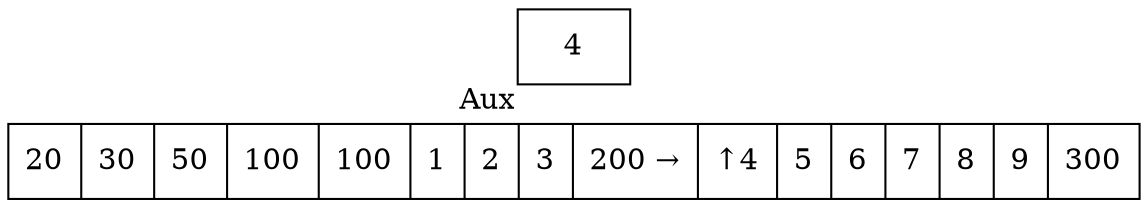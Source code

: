 digraph G{ node [shape = record ];
 rankdir=LR;X[label="{ 20|30|50|100|100|1|2|3|200|4|5|6|7|8|9|300}"]X[label="{ 20|30|50|100|100|1|2|3|200 → | ↑ 4|5|6|7|8|9|300}"]
2[label="{4}"xlabel="Aux"]
}
